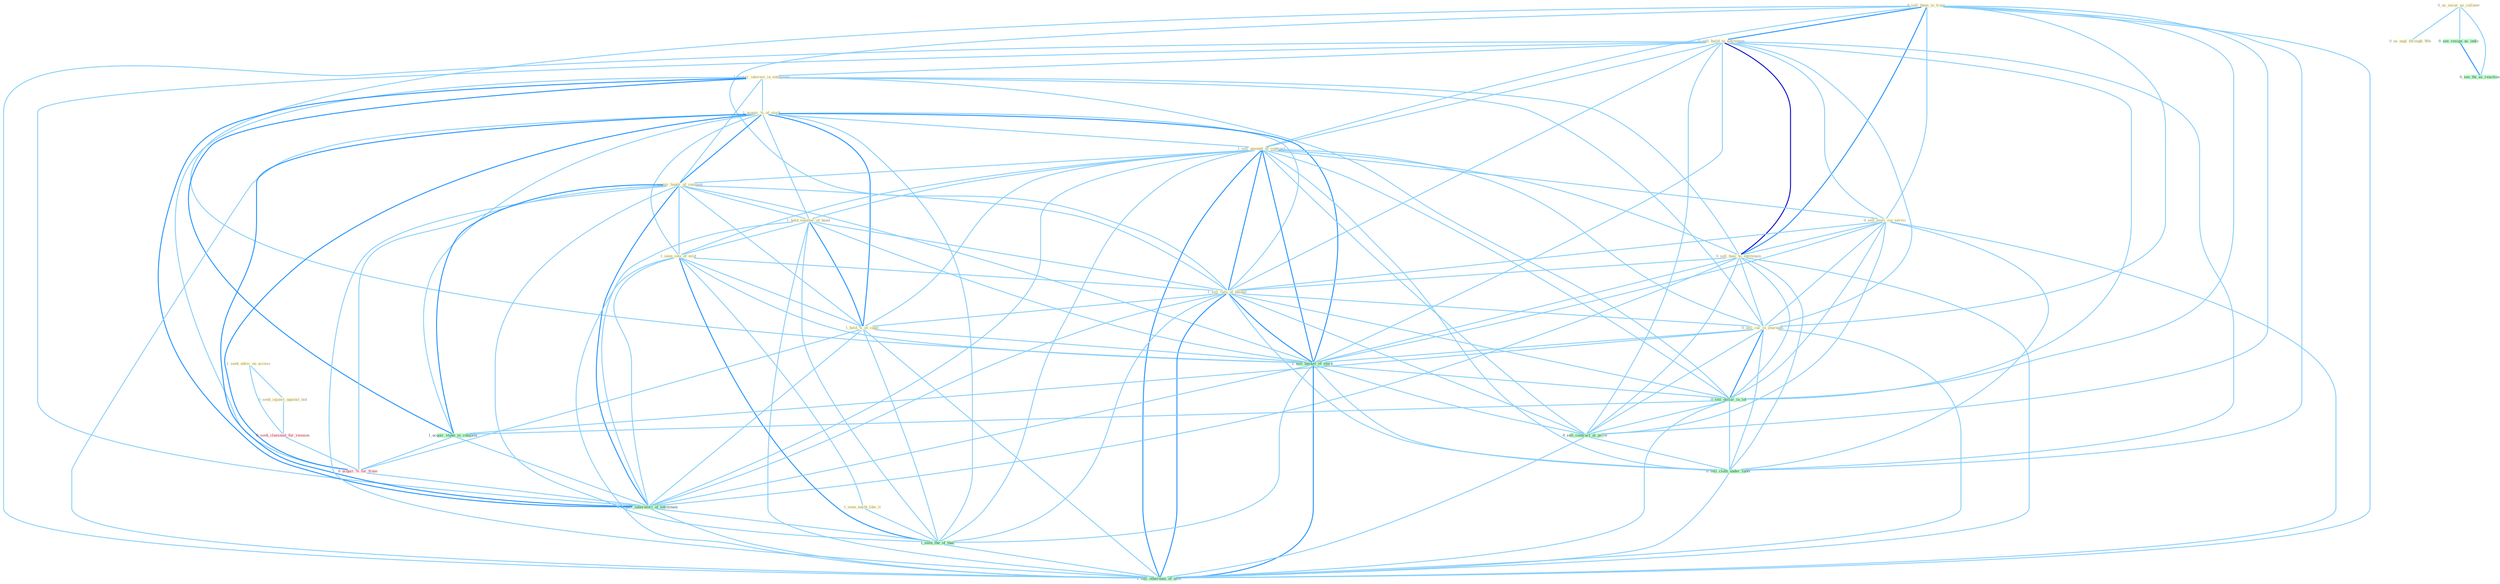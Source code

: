 Graph G{ 
    node
    [shape=polygon,style=filled,width=.5,height=.06,color="#BDFCC9",fixedsize=true,fontsize=4,
    fontcolor="#2f4f4f"];
    {node
    [color="#ffffe0", fontcolor="#8b7d6b"] "0_sell_them_to_trust " "0_sell_build_to_entitynam " "1_acquir_interest_in_entitynam " "1_acquir_%_of_stock " "1_sell_amount_of_contract " "1_seek_advic_on_access " "1_acquir_hundr_of_compani " "1_hold_smatter_of_bond " "0_us_secur_as_collater " "0_sell_movi_via_servic " "0_sell_busi_to_entitynam " "1_seen_iota_of_evid " "0_us_angl_through_'80s " "1_seen_anyth_like_it " "1_sell_valu_of_basket " "0_sell_car_in_yearnum " "1_hold_%_of_capit " "0_seek_injunct_against_bid "}
{node [color="#fff0f5", fontcolor="#b22222"] "0_seek_classmat_for_reunion " "0_acquir_%_for_franc "}
edge [color="#B0E2FF"];

	"0_sell_them_to_trust " -- "0_sell_build_to_entitynam " [w="2", color="#1e90ff" , len=0.8];
	"0_sell_them_to_trust " -- "1_sell_amount_of_contract " [w="1", color="#87cefa" ];
	"0_sell_them_to_trust " -- "0_sell_movi_via_servic " [w="1", color="#87cefa" ];
	"0_sell_them_to_trust " -- "0_sell_busi_to_entitynam " [w="2", color="#1e90ff" , len=0.8];
	"0_sell_them_to_trust " -- "1_sell_valu_of_basket " [w="1", color="#87cefa" ];
	"0_sell_them_to_trust " -- "0_sell_car_in_yearnum " [w="1", color="#87cefa" ];
	"0_sell_them_to_trust " -- "1_sell_basket_of_stock " [w="1", color="#87cefa" ];
	"0_sell_them_to_trust " -- "0_sell_dollar_in_lot " [w="1", color="#87cefa" ];
	"0_sell_them_to_trust " -- "0_sell_contract_at_price " [w="1", color="#87cefa" ];
	"0_sell_them_to_trust " -- "0_sell_cloth_under_label " [w="1", color="#87cefa" ];
	"0_sell_them_to_trust " -- "1_sell_othernum_of_offic " [w="1", color="#87cefa" ];
	"0_sell_build_to_entitynam " -- "1_acquir_interest_in_entitynam " [w="1", color="#87cefa" ];
	"0_sell_build_to_entitynam " -- "1_sell_amount_of_contract " [w="1", color="#87cefa" ];
	"0_sell_build_to_entitynam " -- "0_sell_movi_via_servic " [w="1", color="#87cefa" ];
	"0_sell_build_to_entitynam " -- "0_sell_busi_to_entitynam " [w="3", color="#0000cd" , len=0.6];
	"0_sell_build_to_entitynam " -- "1_sell_valu_of_basket " [w="1", color="#87cefa" ];
	"0_sell_build_to_entitynam " -- "0_sell_car_in_yearnum " [w="1", color="#87cefa" ];
	"0_sell_build_to_entitynam " -- "1_sell_basket_of_stock " [w="1", color="#87cefa" ];
	"0_sell_build_to_entitynam " -- "0_sell_dollar_in_lot " [w="1", color="#87cefa" ];
	"0_sell_build_to_entitynam " -- "0_sell_contract_at_price " [w="1", color="#87cefa" ];
	"0_sell_build_to_entitynam " -- "1_acquir_laboratori_of_entitynam " [w="1", color="#87cefa" ];
	"0_sell_build_to_entitynam " -- "0_sell_cloth_under_label " [w="1", color="#87cefa" ];
	"0_sell_build_to_entitynam " -- "1_sell_othernum_of_offic " [w="1", color="#87cefa" ];
	"1_acquir_interest_in_entitynam " -- "1_acquir_%_of_stock " [w="1", color="#87cefa" ];
	"1_acquir_interest_in_entitynam " -- "1_acquir_hundr_of_compani " [w="1", color="#87cefa" ];
	"1_acquir_interest_in_entitynam " -- "0_sell_busi_to_entitynam " [w="1", color="#87cefa" ];
	"1_acquir_interest_in_entitynam " -- "0_sell_car_in_yearnum " [w="1", color="#87cefa" ];
	"1_acquir_interest_in_entitynam " -- "0_sell_dollar_in_lot " [w="1", color="#87cefa" ];
	"1_acquir_interest_in_entitynam " -- "1_acquir_stake_in_compani " [w="2", color="#1e90ff" , len=0.8];
	"1_acquir_interest_in_entitynam " -- "0_acquir_%_for_franc " [w="1", color="#87cefa" ];
	"1_acquir_interest_in_entitynam " -- "1_acquir_laboratori_of_entitynam " [w="2", color="#1e90ff" , len=0.8];
	"1_acquir_%_of_stock " -- "1_sell_amount_of_contract " [w="1", color="#87cefa" ];
	"1_acquir_%_of_stock " -- "1_acquir_hundr_of_compani " [w="2", color="#1e90ff" , len=0.8];
	"1_acquir_%_of_stock " -- "1_hold_smatter_of_bond " [w="1", color="#87cefa" ];
	"1_acquir_%_of_stock " -- "1_seen_iota_of_evid " [w="1", color="#87cefa" ];
	"1_acquir_%_of_stock " -- "1_sell_valu_of_basket " [w="1", color="#87cefa" ];
	"1_acquir_%_of_stock " -- "1_hold_%_of_capit " [w="2", color="#1e90ff" , len=0.8];
	"1_acquir_%_of_stock " -- "1_sell_basket_of_stock " [w="2", color="#1e90ff" , len=0.8];
	"1_acquir_%_of_stock " -- "1_acquir_stake_in_compani " [w="1", color="#87cefa" ];
	"1_acquir_%_of_stock " -- "0_acquir_%_for_franc " [w="2", color="#1e90ff" , len=0.8];
	"1_acquir_%_of_stock " -- "1_acquir_laboratori_of_entitynam " [w="2", color="#1e90ff" , len=0.8];
	"1_acquir_%_of_stock " -- "1_seen_the_of_that " [w="1", color="#87cefa" ];
	"1_acquir_%_of_stock " -- "1_sell_othernum_of_offic " [w="1", color="#87cefa" ];
	"1_sell_amount_of_contract " -- "1_acquir_hundr_of_compani " [w="1", color="#87cefa" ];
	"1_sell_amount_of_contract " -- "1_hold_smatter_of_bond " [w="1", color="#87cefa" ];
	"1_sell_amount_of_contract " -- "0_sell_movi_via_servic " [w="1", color="#87cefa" ];
	"1_sell_amount_of_contract " -- "0_sell_busi_to_entitynam " [w="1", color="#87cefa" ];
	"1_sell_amount_of_contract " -- "1_seen_iota_of_evid " [w="1", color="#87cefa" ];
	"1_sell_amount_of_contract " -- "1_sell_valu_of_basket " [w="2", color="#1e90ff" , len=0.8];
	"1_sell_amount_of_contract " -- "0_sell_car_in_yearnum " [w="1", color="#87cefa" ];
	"1_sell_amount_of_contract " -- "1_hold_%_of_capit " [w="1", color="#87cefa" ];
	"1_sell_amount_of_contract " -- "1_sell_basket_of_stock " [w="2", color="#1e90ff" , len=0.8];
	"1_sell_amount_of_contract " -- "0_sell_dollar_in_lot " [w="1", color="#87cefa" ];
	"1_sell_amount_of_contract " -- "0_sell_contract_at_price " [w="1", color="#87cefa" ];
	"1_sell_amount_of_contract " -- "1_acquir_laboratori_of_entitynam " [w="1", color="#87cefa" ];
	"1_sell_amount_of_contract " -- "0_sell_cloth_under_label " [w="1", color="#87cefa" ];
	"1_sell_amount_of_contract " -- "1_seen_the_of_that " [w="1", color="#87cefa" ];
	"1_sell_amount_of_contract " -- "1_sell_othernum_of_offic " [w="2", color="#1e90ff" , len=0.8];
	"1_seek_advic_on_access " -- "0_seek_injunct_against_bid " [w="1", color="#87cefa" ];
	"1_seek_advic_on_access " -- "0_seek_classmat_for_reunion " [w="1", color="#87cefa" ];
	"1_acquir_hundr_of_compani " -- "1_hold_smatter_of_bond " [w="1", color="#87cefa" ];
	"1_acquir_hundr_of_compani " -- "1_seen_iota_of_evid " [w="1", color="#87cefa" ];
	"1_acquir_hundr_of_compani " -- "1_sell_valu_of_basket " [w="1", color="#87cefa" ];
	"1_acquir_hundr_of_compani " -- "1_hold_%_of_capit " [w="1", color="#87cefa" ];
	"1_acquir_hundr_of_compani " -- "1_sell_basket_of_stock " [w="1", color="#87cefa" ];
	"1_acquir_hundr_of_compani " -- "1_acquir_stake_in_compani " [w="2", color="#1e90ff" , len=0.8];
	"1_acquir_hundr_of_compani " -- "0_acquir_%_for_franc " [w="1", color="#87cefa" ];
	"1_acquir_hundr_of_compani " -- "1_acquir_laboratori_of_entitynam " [w="2", color="#1e90ff" , len=0.8];
	"1_acquir_hundr_of_compani " -- "1_seen_the_of_that " [w="1", color="#87cefa" ];
	"1_acquir_hundr_of_compani " -- "1_sell_othernum_of_offic " [w="1", color="#87cefa" ];
	"1_hold_smatter_of_bond " -- "1_seen_iota_of_evid " [w="1", color="#87cefa" ];
	"1_hold_smatter_of_bond " -- "1_sell_valu_of_basket " [w="1", color="#87cefa" ];
	"1_hold_smatter_of_bond " -- "1_hold_%_of_capit " [w="2", color="#1e90ff" , len=0.8];
	"1_hold_smatter_of_bond " -- "1_sell_basket_of_stock " [w="1", color="#87cefa" ];
	"1_hold_smatter_of_bond " -- "1_acquir_laboratori_of_entitynam " [w="1", color="#87cefa" ];
	"1_hold_smatter_of_bond " -- "1_seen_the_of_that " [w="1", color="#87cefa" ];
	"1_hold_smatter_of_bond " -- "1_sell_othernum_of_offic " [w="1", color="#87cefa" ];
	"0_us_secur_as_collater " -- "0_us_angl_through_'80s " [w="1", color="#87cefa" ];
	"0_us_secur_as_collater " -- "0_see_resign_as_indic " [w="1", color="#87cefa" ];
	"0_us_secur_as_collater " -- "0_see_thi_as_reaction " [w="1", color="#87cefa" ];
	"0_sell_movi_via_servic " -- "0_sell_busi_to_entitynam " [w="1", color="#87cefa" ];
	"0_sell_movi_via_servic " -- "1_sell_valu_of_basket " [w="1", color="#87cefa" ];
	"0_sell_movi_via_servic " -- "0_sell_car_in_yearnum " [w="1", color="#87cefa" ];
	"0_sell_movi_via_servic " -- "1_sell_basket_of_stock " [w="1", color="#87cefa" ];
	"0_sell_movi_via_servic " -- "0_sell_dollar_in_lot " [w="1", color="#87cefa" ];
	"0_sell_movi_via_servic " -- "0_sell_contract_at_price " [w="1", color="#87cefa" ];
	"0_sell_movi_via_servic " -- "0_sell_cloth_under_label " [w="1", color="#87cefa" ];
	"0_sell_movi_via_servic " -- "1_sell_othernum_of_offic " [w="1", color="#87cefa" ];
	"0_sell_busi_to_entitynam " -- "1_sell_valu_of_basket " [w="1", color="#87cefa" ];
	"0_sell_busi_to_entitynam " -- "0_sell_car_in_yearnum " [w="1", color="#87cefa" ];
	"0_sell_busi_to_entitynam " -- "1_sell_basket_of_stock " [w="1", color="#87cefa" ];
	"0_sell_busi_to_entitynam " -- "0_sell_dollar_in_lot " [w="1", color="#87cefa" ];
	"0_sell_busi_to_entitynam " -- "0_sell_contract_at_price " [w="1", color="#87cefa" ];
	"0_sell_busi_to_entitynam " -- "1_acquir_laboratori_of_entitynam " [w="1", color="#87cefa" ];
	"0_sell_busi_to_entitynam " -- "0_sell_cloth_under_label " [w="1", color="#87cefa" ];
	"0_sell_busi_to_entitynam " -- "1_sell_othernum_of_offic " [w="1", color="#87cefa" ];
	"1_seen_iota_of_evid " -- "1_seen_anyth_like_it " [w="1", color="#87cefa" ];
	"1_seen_iota_of_evid " -- "1_sell_valu_of_basket " [w="1", color="#87cefa" ];
	"1_seen_iota_of_evid " -- "1_hold_%_of_capit " [w="1", color="#87cefa" ];
	"1_seen_iota_of_evid " -- "1_sell_basket_of_stock " [w="1", color="#87cefa" ];
	"1_seen_iota_of_evid " -- "1_acquir_laboratori_of_entitynam " [w="1", color="#87cefa" ];
	"1_seen_iota_of_evid " -- "1_seen_the_of_that " [w="2", color="#1e90ff" , len=0.8];
	"1_seen_iota_of_evid " -- "1_sell_othernum_of_offic " [w="1", color="#87cefa" ];
	"1_seen_anyth_like_it " -- "1_seen_the_of_that " [w="1", color="#87cefa" ];
	"1_sell_valu_of_basket " -- "0_sell_car_in_yearnum " [w="1", color="#87cefa" ];
	"1_sell_valu_of_basket " -- "1_hold_%_of_capit " [w="1", color="#87cefa" ];
	"1_sell_valu_of_basket " -- "1_sell_basket_of_stock " [w="2", color="#1e90ff" , len=0.8];
	"1_sell_valu_of_basket " -- "0_sell_dollar_in_lot " [w="1", color="#87cefa" ];
	"1_sell_valu_of_basket " -- "0_sell_contract_at_price " [w="1", color="#87cefa" ];
	"1_sell_valu_of_basket " -- "1_acquir_laboratori_of_entitynam " [w="1", color="#87cefa" ];
	"1_sell_valu_of_basket " -- "0_sell_cloth_under_label " [w="1", color="#87cefa" ];
	"1_sell_valu_of_basket " -- "1_seen_the_of_that " [w="1", color="#87cefa" ];
	"1_sell_valu_of_basket " -- "1_sell_othernum_of_offic " [w="2", color="#1e90ff" , len=0.8];
	"0_sell_car_in_yearnum " -- "1_sell_basket_of_stock " [w="1", color="#87cefa" ];
	"0_sell_car_in_yearnum " -- "0_sell_dollar_in_lot " [w="2", color="#1e90ff" , len=0.8];
	"0_sell_car_in_yearnum " -- "1_acquir_stake_in_compani " [w="1", color="#87cefa" ];
	"0_sell_car_in_yearnum " -- "0_sell_contract_at_price " [w="1", color="#87cefa" ];
	"0_sell_car_in_yearnum " -- "0_sell_cloth_under_label " [w="1", color="#87cefa" ];
	"0_sell_car_in_yearnum " -- "1_sell_othernum_of_offic " [w="1", color="#87cefa" ];
	"1_hold_%_of_capit " -- "1_sell_basket_of_stock " [w="1", color="#87cefa" ];
	"1_hold_%_of_capit " -- "0_acquir_%_for_franc " [w="1", color="#87cefa" ];
	"1_hold_%_of_capit " -- "1_acquir_laboratori_of_entitynam " [w="1", color="#87cefa" ];
	"1_hold_%_of_capit " -- "1_seen_the_of_that " [w="1", color="#87cefa" ];
	"1_hold_%_of_capit " -- "1_sell_othernum_of_offic " [w="1", color="#87cefa" ];
	"0_seek_injunct_against_bid " -- "0_seek_classmat_for_reunion " [w="1", color="#87cefa" ];
	"0_seek_classmat_for_reunion " -- "0_acquir_%_for_franc " [w="1", color="#87cefa" ];
	"1_sell_basket_of_stock " -- "0_sell_dollar_in_lot " [w="1", color="#87cefa" ];
	"1_sell_basket_of_stock " -- "0_sell_contract_at_price " [w="1", color="#87cefa" ];
	"1_sell_basket_of_stock " -- "1_acquir_laboratori_of_entitynam " [w="1", color="#87cefa" ];
	"1_sell_basket_of_stock " -- "0_sell_cloth_under_label " [w="1", color="#87cefa" ];
	"1_sell_basket_of_stock " -- "1_seen_the_of_that " [w="1", color="#87cefa" ];
	"1_sell_basket_of_stock " -- "1_sell_othernum_of_offic " [w="2", color="#1e90ff" , len=0.8];
	"0_sell_dollar_in_lot " -- "1_acquir_stake_in_compani " [w="1", color="#87cefa" ];
	"0_sell_dollar_in_lot " -- "0_sell_contract_at_price " [w="1", color="#87cefa" ];
	"0_sell_dollar_in_lot " -- "0_sell_cloth_under_label " [w="1", color="#87cefa" ];
	"0_sell_dollar_in_lot " -- "1_sell_othernum_of_offic " [w="1", color="#87cefa" ];
	"0_see_resign_as_indic " -- "0_see_thi_as_reaction " [w="2", color="#1e90ff" , len=0.8];
	"1_acquir_stake_in_compani " -- "0_acquir_%_for_franc " [w="1", color="#87cefa" ];
	"1_acquir_stake_in_compani " -- "1_acquir_laboratori_of_entitynam " [w="1", color="#87cefa" ];
	"0_acquir_%_for_franc " -- "1_acquir_laboratori_of_entitynam " [w="1", color="#87cefa" ];
	"0_sell_contract_at_price " -- "0_sell_cloth_under_label " [w="1", color="#87cefa" ];
	"0_sell_contract_at_price " -- "1_sell_othernum_of_offic " [w="1", color="#87cefa" ];
	"1_acquir_laboratori_of_entitynam " -- "1_seen_the_of_that " [w="1", color="#87cefa" ];
	"1_acquir_laboratori_of_entitynam " -- "1_sell_othernum_of_offic " [w="1", color="#87cefa" ];
	"0_sell_cloth_under_label " -- "1_sell_othernum_of_offic " [w="1", color="#87cefa" ];
	"1_seen_the_of_that " -- "1_sell_othernum_of_offic " [w="1", color="#87cefa" ];
}